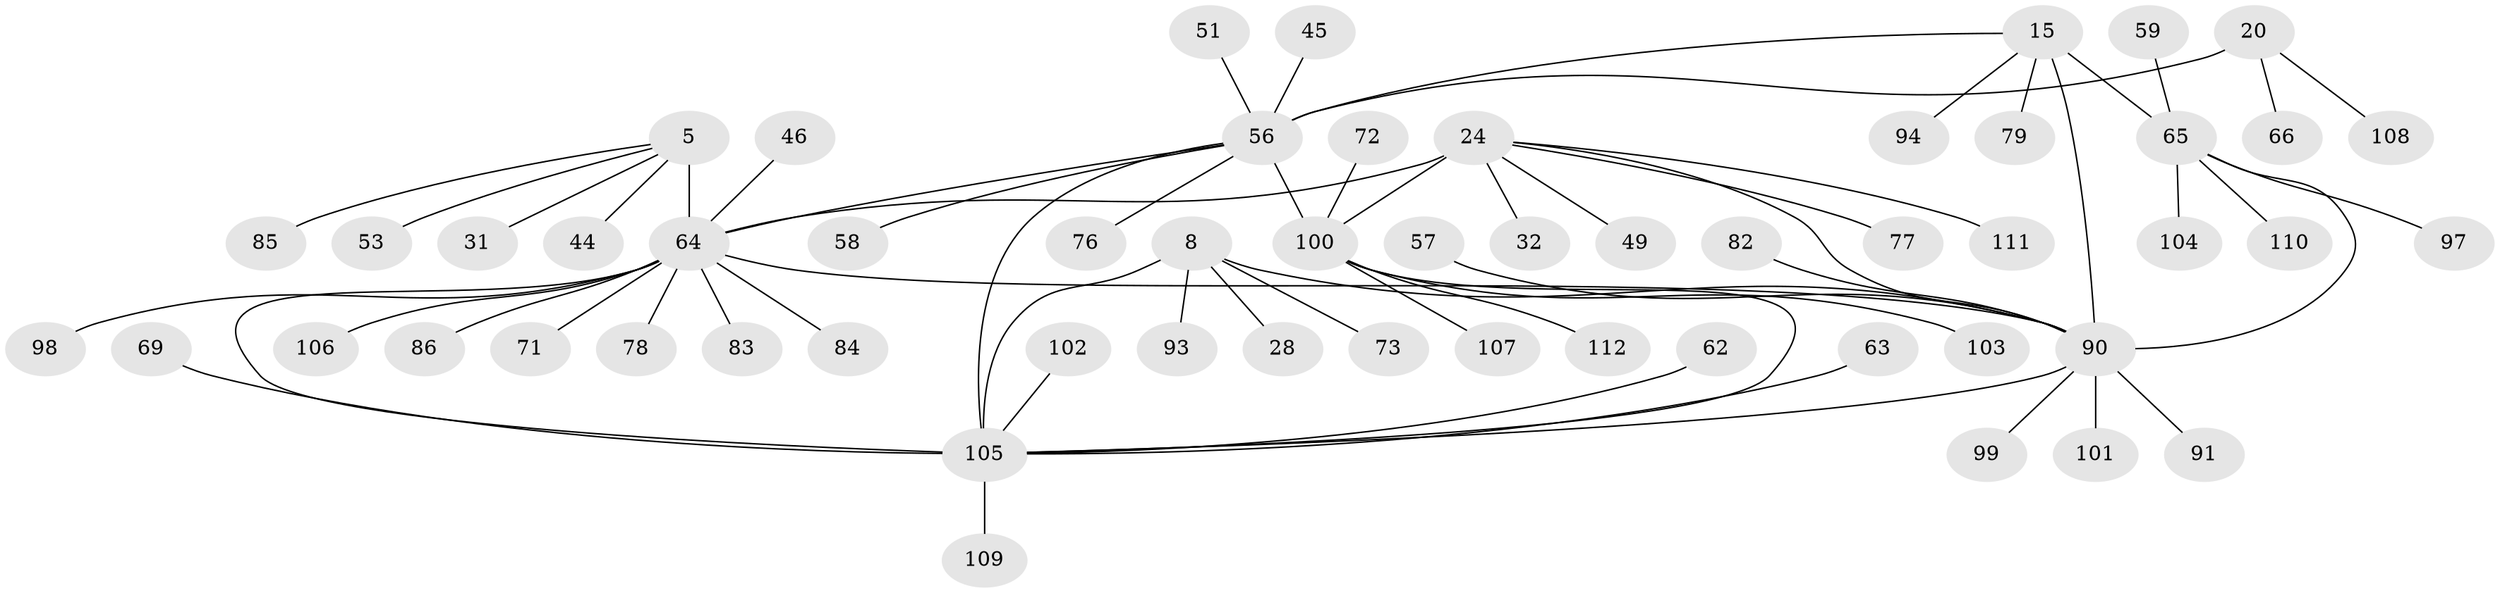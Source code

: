 // original degree distribution, {5: 0.017857142857142856, 12: 0.026785714285714284, 10: 0.008928571428571428, 7: 0.05357142857142857, 6: 0.026785714285714284, 8: 0.05357142857142857, 4: 0.026785714285714284, 9: 0.017857142857142856, 3: 0.0625, 1: 0.5625, 2: 0.14285714285714285}
// Generated by graph-tools (version 1.1) at 2025/54/03/09/25 04:54:33]
// undirected, 56 vertices, 63 edges
graph export_dot {
graph [start="1"]
  node [color=gray90,style=filled];
  5 [super="+1"];
  8 [super="+6"];
  15 [super="+11"];
  20 [super="+18"];
  24 [super="+22"];
  28;
  31;
  32;
  44;
  45;
  46;
  49;
  51;
  53;
  56 [super="+19+43+17"];
  57;
  58;
  59;
  62 [super="+36"];
  63;
  64 [super="+2+35+4+48+61"];
  65 [super="+14+27+34"];
  66;
  69;
  71 [super="+60"];
  72;
  73;
  76 [super="+70"];
  77;
  78 [super="+40"];
  79;
  82;
  83;
  84;
  85;
  86;
  90 [super="+42+54+12+7+38+41+47+50+52+55"];
  91;
  93 [super="+81"];
  94;
  97;
  98;
  99 [super="+80"];
  100 [super="+95+68+25"];
  101;
  102;
  103 [super="+96"];
  104 [super="+39"];
  105 [super="+92+10"];
  106;
  107;
  108 [super="+88"];
  109;
  110;
  111 [super="+89"];
  112;
  5 -- 31;
  5 -- 53;
  5 -- 85;
  5 -- 44;
  5 -- 64 [weight=6];
  8 -- 28;
  8 -- 73;
  8 -- 105 [weight=5];
  8 -- 90 [weight=3];
  8 -- 93;
  15 -- 94;
  15 -- 79;
  15 -- 90 [weight=2];
  15 -- 65 [weight=4];
  15 -- 56;
  20 -- 66;
  20 -- 56 [weight=6];
  20 -- 108;
  24 -- 32;
  24 -- 77;
  24 -- 49;
  24 -- 90 [weight=3];
  24 -- 111;
  24 -- 64 [weight=2];
  24 -- 100 [weight=6];
  45 -- 56;
  46 -- 64;
  51 -- 56;
  56 -- 64 [weight=2];
  56 -- 100;
  56 -- 105 [weight=2];
  56 -- 58;
  56 -- 76;
  57 -- 90;
  59 -- 65;
  62 -- 105;
  63 -- 105;
  64 -- 98;
  64 -- 71;
  64 -- 105 [weight=2];
  64 -- 106;
  64 -- 84;
  64 -- 78;
  64 -- 83;
  64 -- 86;
  64 -- 90;
  65 -- 97;
  65 -- 104;
  65 -- 110;
  65 -- 90 [weight=2];
  69 -- 105;
  72 -- 100;
  82 -- 90;
  90 -- 101;
  90 -- 99;
  90 -- 105 [weight=2];
  90 -- 91;
  100 -- 103;
  100 -- 105;
  100 -- 107;
  100 -- 112;
  102 -- 105;
  105 -- 109;
}
